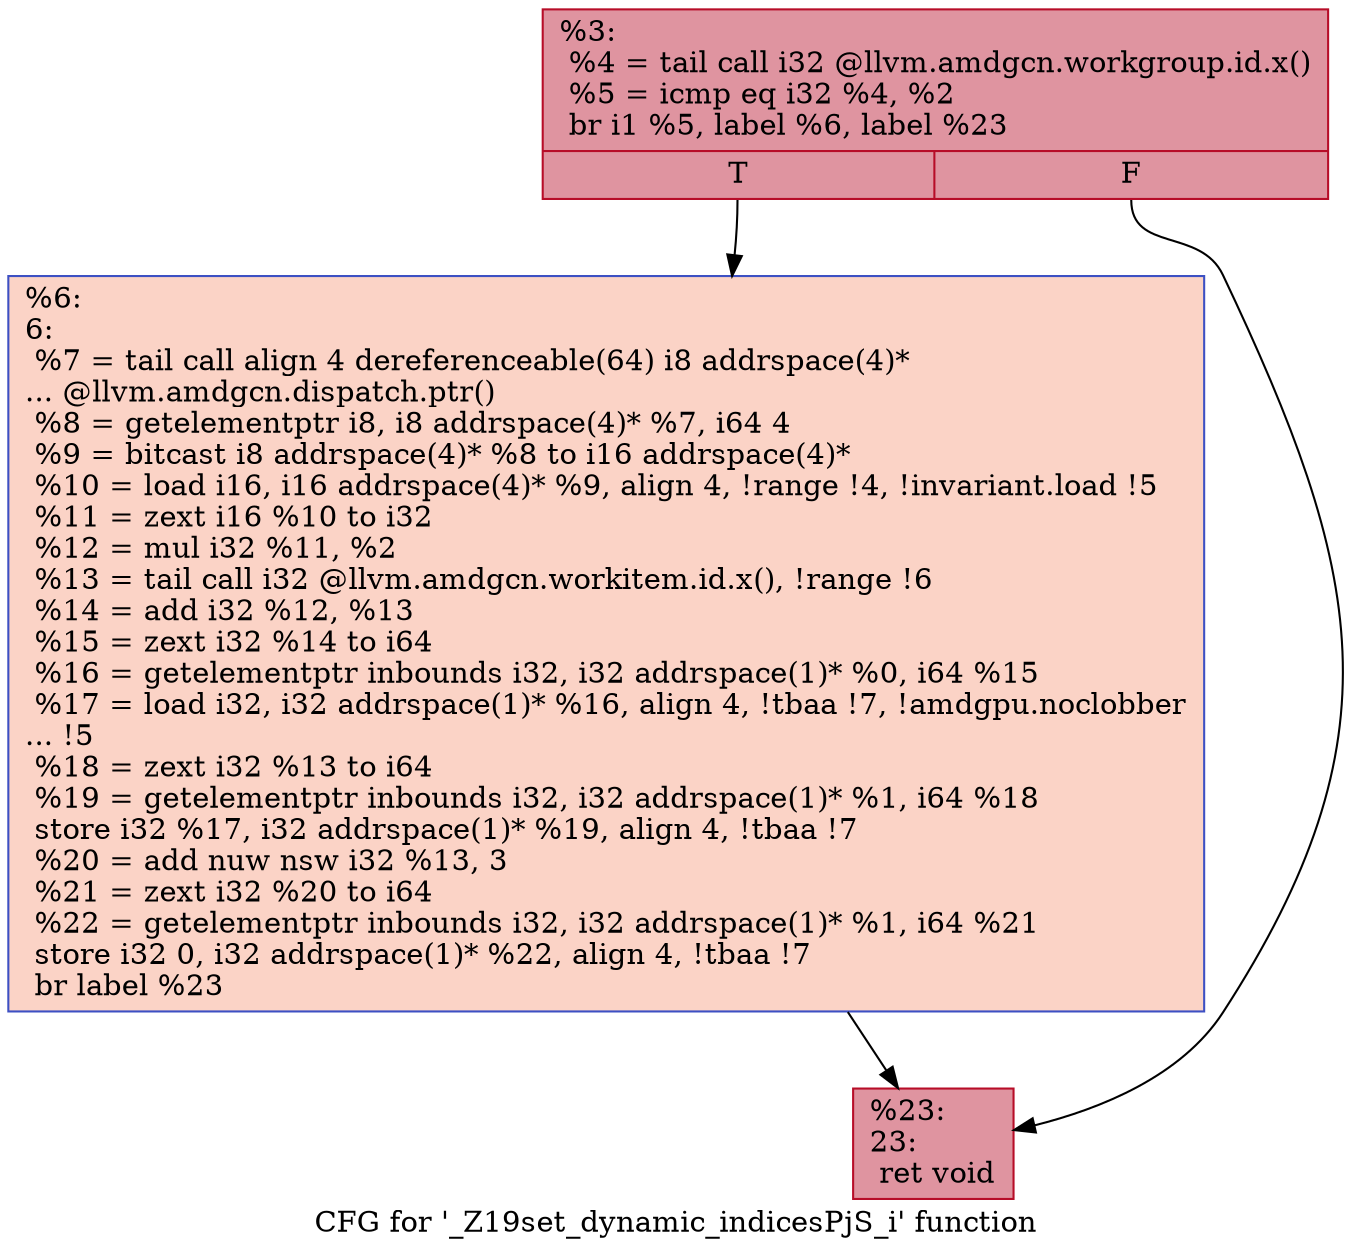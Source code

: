 digraph "CFG for '_Z19set_dynamic_indicesPjS_i' function" {
	label="CFG for '_Z19set_dynamic_indicesPjS_i' function";

	Node0x511a0c0 [shape=record,color="#b70d28ff", style=filled, fillcolor="#b70d2870",label="{%3:\l  %4 = tail call i32 @llvm.amdgcn.workgroup.id.x()\l  %5 = icmp eq i32 %4, %2\l  br i1 %5, label %6, label %23\l|{<s0>T|<s1>F}}"];
	Node0x511a0c0:s0 -> Node0x511a380;
	Node0x511a0c0:s1 -> Node0x511a410;
	Node0x511a380 [shape=record,color="#3d50c3ff", style=filled, fillcolor="#f59c7d70",label="{%6:\l6:                                                \l  %7 = tail call align 4 dereferenceable(64) i8 addrspace(4)*\l... @llvm.amdgcn.dispatch.ptr()\l  %8 = getelementptr i8, i8 addrspace(4)* %7, i64 4\l  %9 = bitcast i8 addrspace(4)* %8 to i16 addrspace(4)*\l  %10 = load i16, i16 addrspace(4)* %9, align 4, !range !4, !invariant.load !5\l  %11 = zext i16 %10 to i32\l  %12 = mul i32 %11, %2\l  %13 = tail call i32 @llvm.amdgcn.workitem.id.x(), !range !6\l  %14 = add i32 %12, %13\l  %15 = zext i32 %14 to i64\l  %16 = getelementptr inbounds i32, i32 addrspace(1)* %0, i64 %15\l  %17 = load i32, i32 addrspace(1)* %16, align 4, !tbaa !7, !amdgpu.noclobber\l... !5\l  %18 = zext i32 %13 to i64\l  %19 = getelementptr inbounds i32, i32 addrspace(1)* %1, i64 %18\l  store i32 %17, i32 addrspace(1)* %19, align 4, !tbaa !7\l  %20 = add nuw nsw i32 %13, 3\l  %21 = zext i32 %20 to i64\l  %22 = getelementptr inbounds i32, i32 addrspace(1)* %1, i64 %21\l  store i32 0, i32 addrspace(1)* %22, align 4, !tbaa !7\l  br label %23\l}"];
	Node0x511a380 -> Node0x511a410;
	Node0x511a410 [shape=record,color="#b70d28ff", style=filled, fillcolor="#b70d2870",label="{%23:\l23:                                               \l  ret void\l}"];
}
